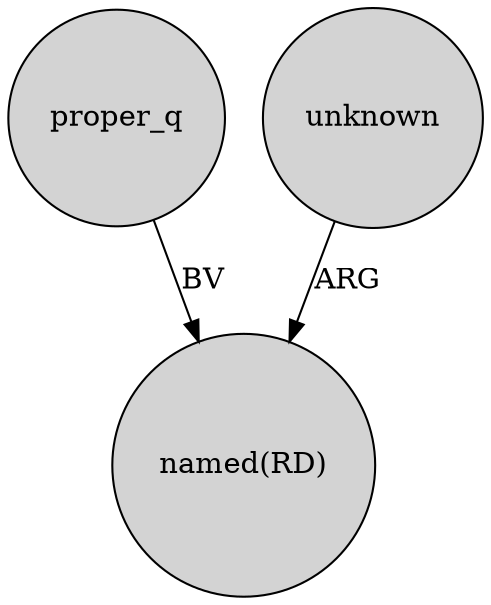 digraph {
	node [shape=circle style=filled]
	proper_q -> "named(RD)" [label=BV]
	unknown -> "named(RD)" [label=ARG]
}
